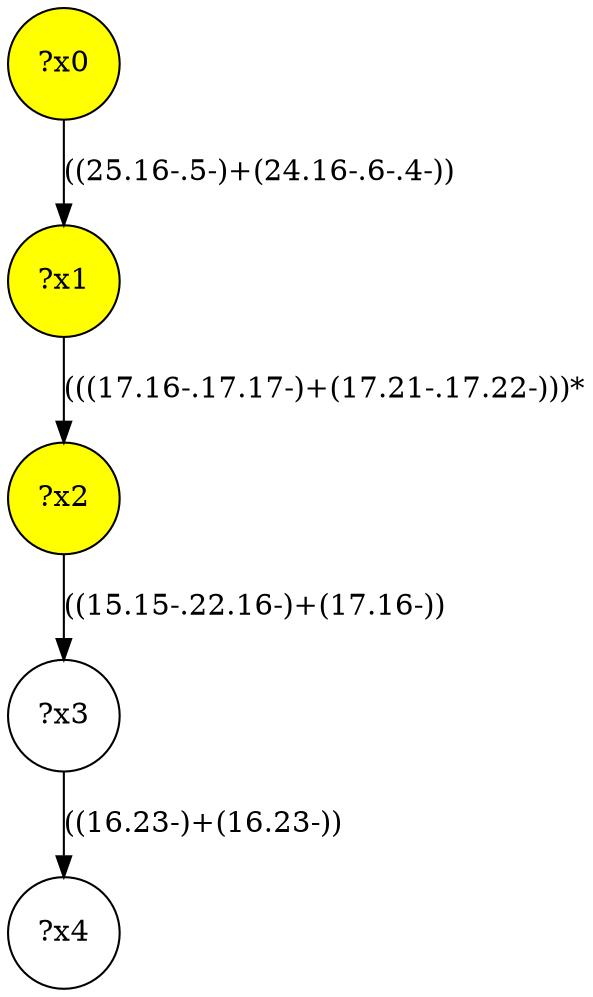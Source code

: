 digraph g {
	x0 [fillcolor="yellow", style="filled," shape=circle, label="?x0"];
	x1 [fillcolor="yellow", style="filled," shape=circle, label="?x1"];
	x2 [fillcolor="yellow", style="filled," shape=circle, label="?x2"];
	x0 -> x1 [label="((25.16-.5-)+(24.16-.6-.4-))"];
	x1 -> x2 [label="(((17.16-.17.17-)+(17.21-.17.22-)))*"];
	x3 [shape=circle, label="?x3"];
	x2 -> x3 [label="((15.15-.22.16-)+(17.16-))"];
	x4 [shape=circle, label="?x4"];
	x3 -> x4 [label="((16.23-)+(16.23-))"];
}
